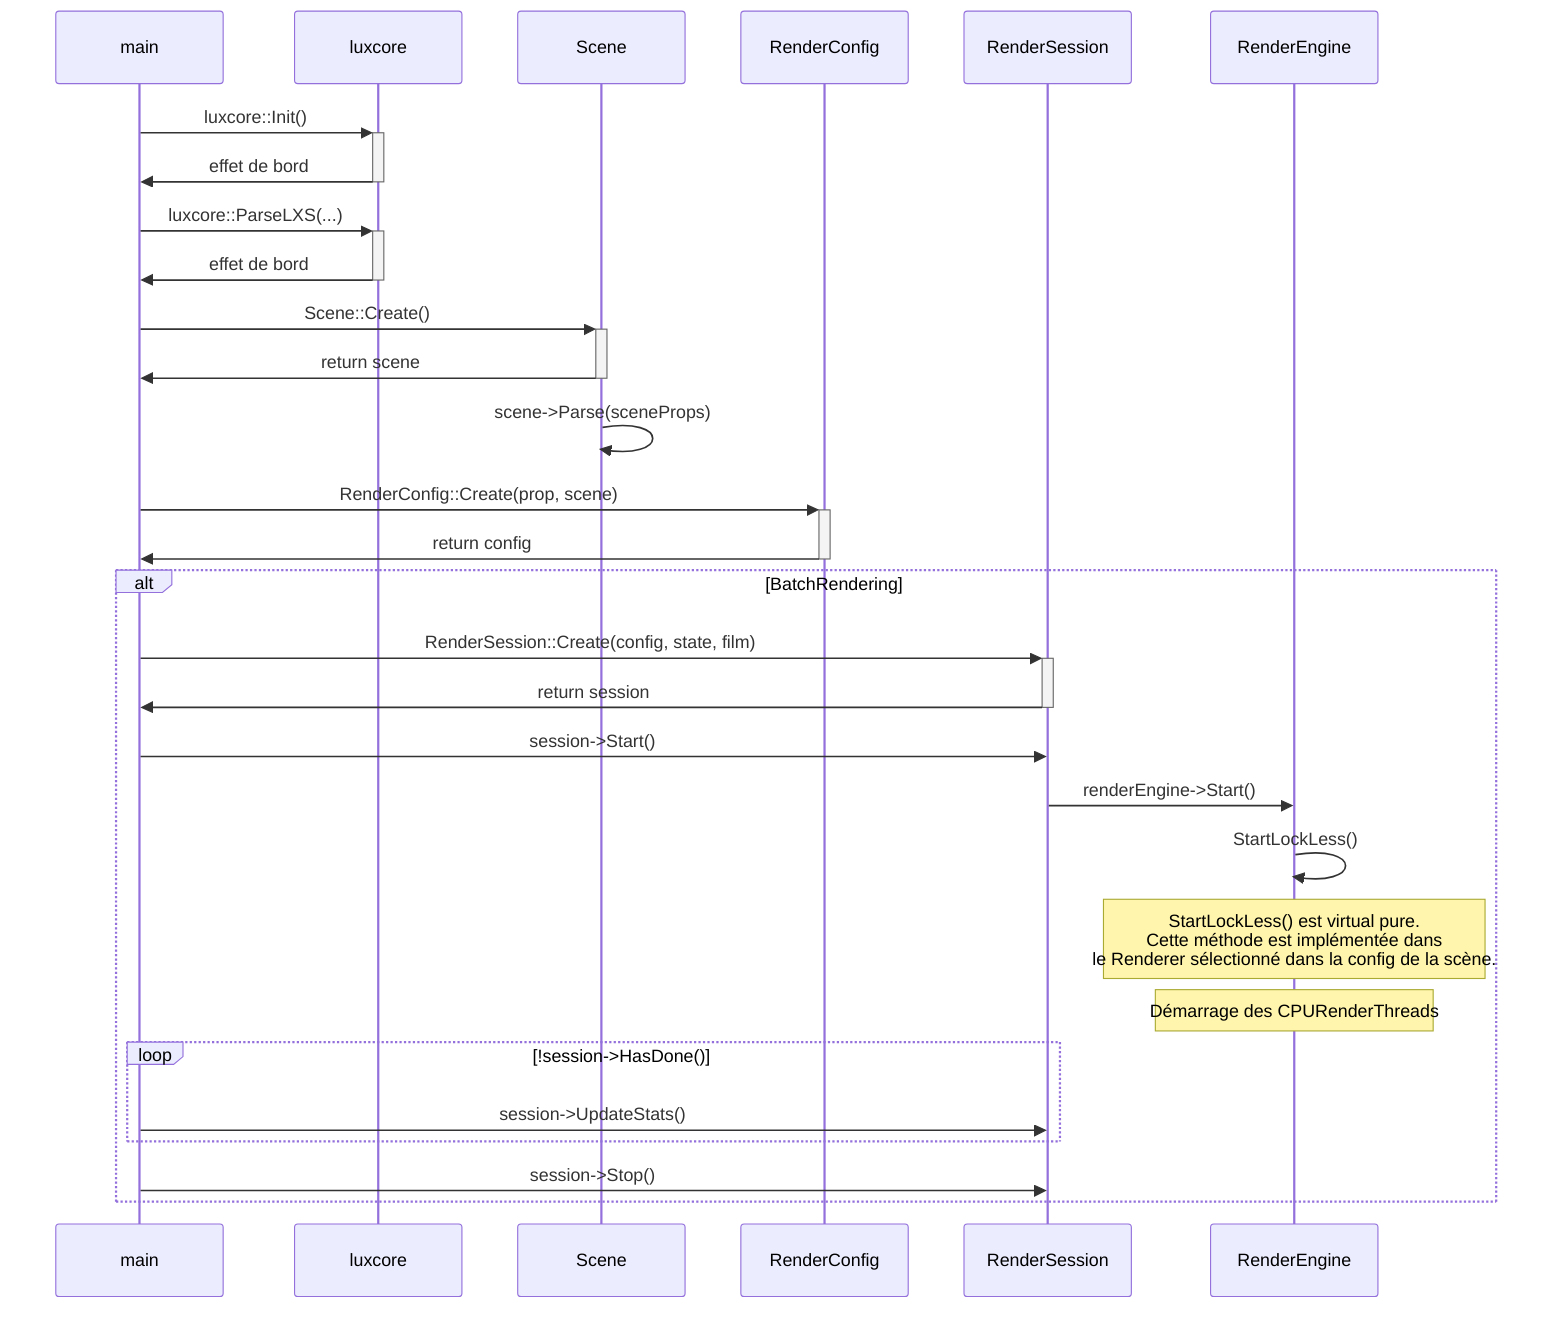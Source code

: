 sequenceDiagram
    participant main
    participant luxcore
    participant Scene
    participant RConfig as RenderConfig
    participant RSession as RenderSession
    participant REngine as RenderEngine

    main ->>+ luxcore: luxcore::Init()
    luxcore ->>- main: effet de bord
    main ->>+ luxcore: luxcore::ParseLXS(...)
    luxcore ->>- main: effet de bord

    main ->>+ Scene: Scene::Create()
    Scene ->>- main: return scene

    Scene ->> Scene: scene->Parse(sceneProps)

    main ->>+ RConfig: RenderConfig::Create(prop, scene)
    RConfig ->>- main: return config

    alt BatchRendering
        main ->>+ RSession: RenderSession::Create(config, state, film)
        RSession ->>- main: return session

        main ->> RSession: session->Start()
        RSession ->> REngine: renderEngine->Start()
        REngine ->> REngine: StartLockLess()
        Note over REngine: StartLockLess() est virtual pure.<br/>Cette méthode est implémentée dans<br/>le Renderer sélectionné dans la config de la scène.
        Note over REngine: Démarrage des CPURenderThreads
        loop !session->HasDone()
            main ->> RSession: session->UpdateStats()
        end
        main ->> RSession: session->Stop()
    end